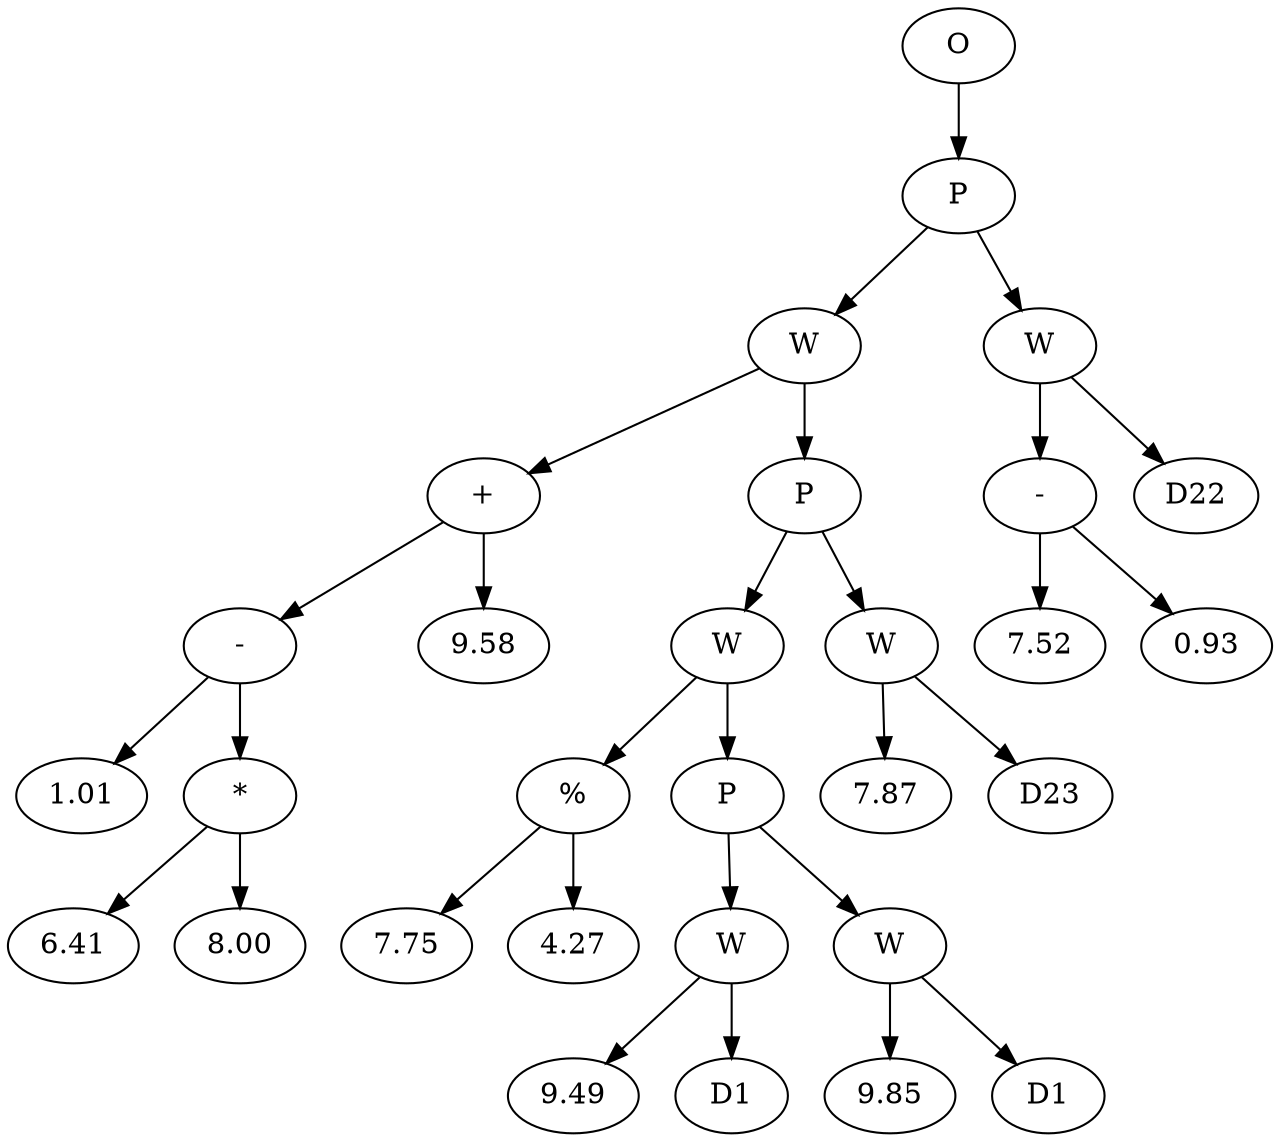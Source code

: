 // Tree
digraph {
	21047365 [label=O]
	21047366 [label=P]
	21047365 -> 21047366
	21047367 [label=W]
	21047366 -> 21047367
	21047368 [label="+"]
	21047367 -> 21047368
	21047369 [label="-"]
	21047368 -> 21047369
	21047370 [label=1.01]
	21047369 -> 21047370
	21047371 [label="*"]
	21047369 -> 21047371
	21047372 [label=6.41]
	21047371 -> 21047372
	21047373 [label=8.00]
	21047371 -> 21047373
	21047374 [label=9.58]
	21047368 -> 21047374
	21047375 [label=P]
	21047367 -> 21047375
	21047376 [label=W]
	21047375 -> 21047376
	21047377 [label="%"]
	21047376 -> 21047377
	21047378 [label=7.75]
	21047377 -> 21047378
	21047379 [label=4.27]
	21047377 -> 21047379
	21047380 [label=P]
	21047376 -> 21047380
	21047381 [label=W]
	21047380 -> 21047381
	21047382 [label=9.49]
	21047381 -> 21047382
	21047383 [label=D1]
	21047381 -> 21047383
	21047384 [label=W]
	21047380 -> 21047384
	21047385 [label=9.85]
	21047384 -> 21047385
	21047386 [label=D1]
	21047384 -> 21047386
	21047387 [label=W]
	21047375 -> 21047387
	21047388 [label=7.87]
	21047387 -> 21047388
	21047389 [label=D23]
	21047387 -> 21047389
	21047390 [label=W]
	21047366 -> 21047390
	21047391 [label="-"]
	21047390 -> 21047391
	21047392 [label=7.52]
	21047391 -> 21047392
	21047393 [label=0.93]
	21047391 -> 21047393
	21047394 [label=D22]
	21047390 -> 21047394
}
